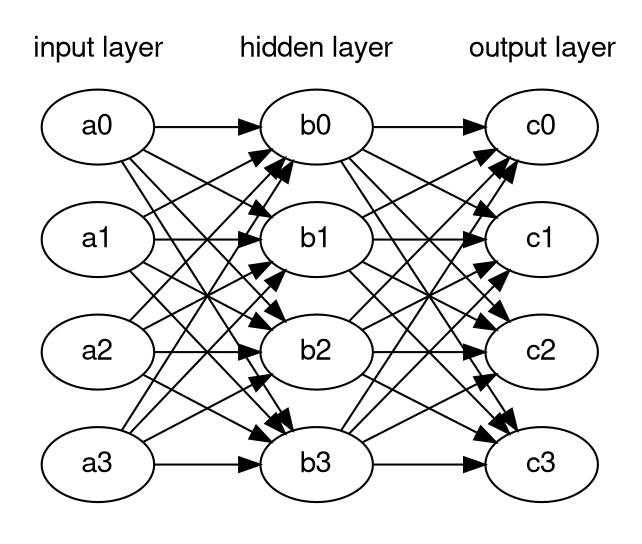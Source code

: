digraph G {
	fontname="Helvetica,Arial,sans-serif"
	node [fontname="Helvetica,Arial,sans-serif",ordering=out]
	edge [fontname="Helvetica,Arial,sans-serif"]
    splines=false;
    peripheries=0;
    rankdir=LR;

	subgraph cluster_1 {
		a0;
        a1;
        a2;
        a3;
	
		label = "input layer";
	}

	subgraph cluster_2 {
        b0;
        b1;
        b2;
        b3;

		label = "hidden layer";
	}

    subgraph cluster_3 {
        c0;
        c1;
        c2;
        c3;

		label = "output layer";
	}
	
	a0 -> b0;
    a0 -> b1;
    a0 -> b2;
    a0 -> b3;

    a1 -> b0
    a1 -> b1;
    a1 -> b2;
    a1 -> b3;

    a2 -> b0;
    a2 -> b1;
    a2 -> b2;
    a2 -> b3;

    a3 -> b0;
    a3 -> b1;
    a3 -> b2;
    a3 -> b3;


    b0 -> c0;
    b0 -> c1;
    b0 -> c2;
    b0 -> c3;

    b1 -> c0;
    b1 -> c1;
    b1 -> c2;
    b1 -> c3;

    b2 -> c0;
    b2 -> c1;
    b2 -> c2;
    b2 -> c3;

    b3 -> c0;
    b3 -> c1;
    b3 -> c2;
    b3 -> c3;


}